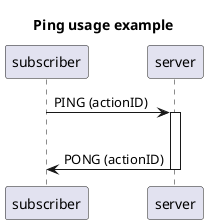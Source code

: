 @startuml

title Ping usage example



subscriber -> server: PING (actionID)
activate server

|||

subscriber <- server: PONG (actionID)
deactivate server


@enduml
